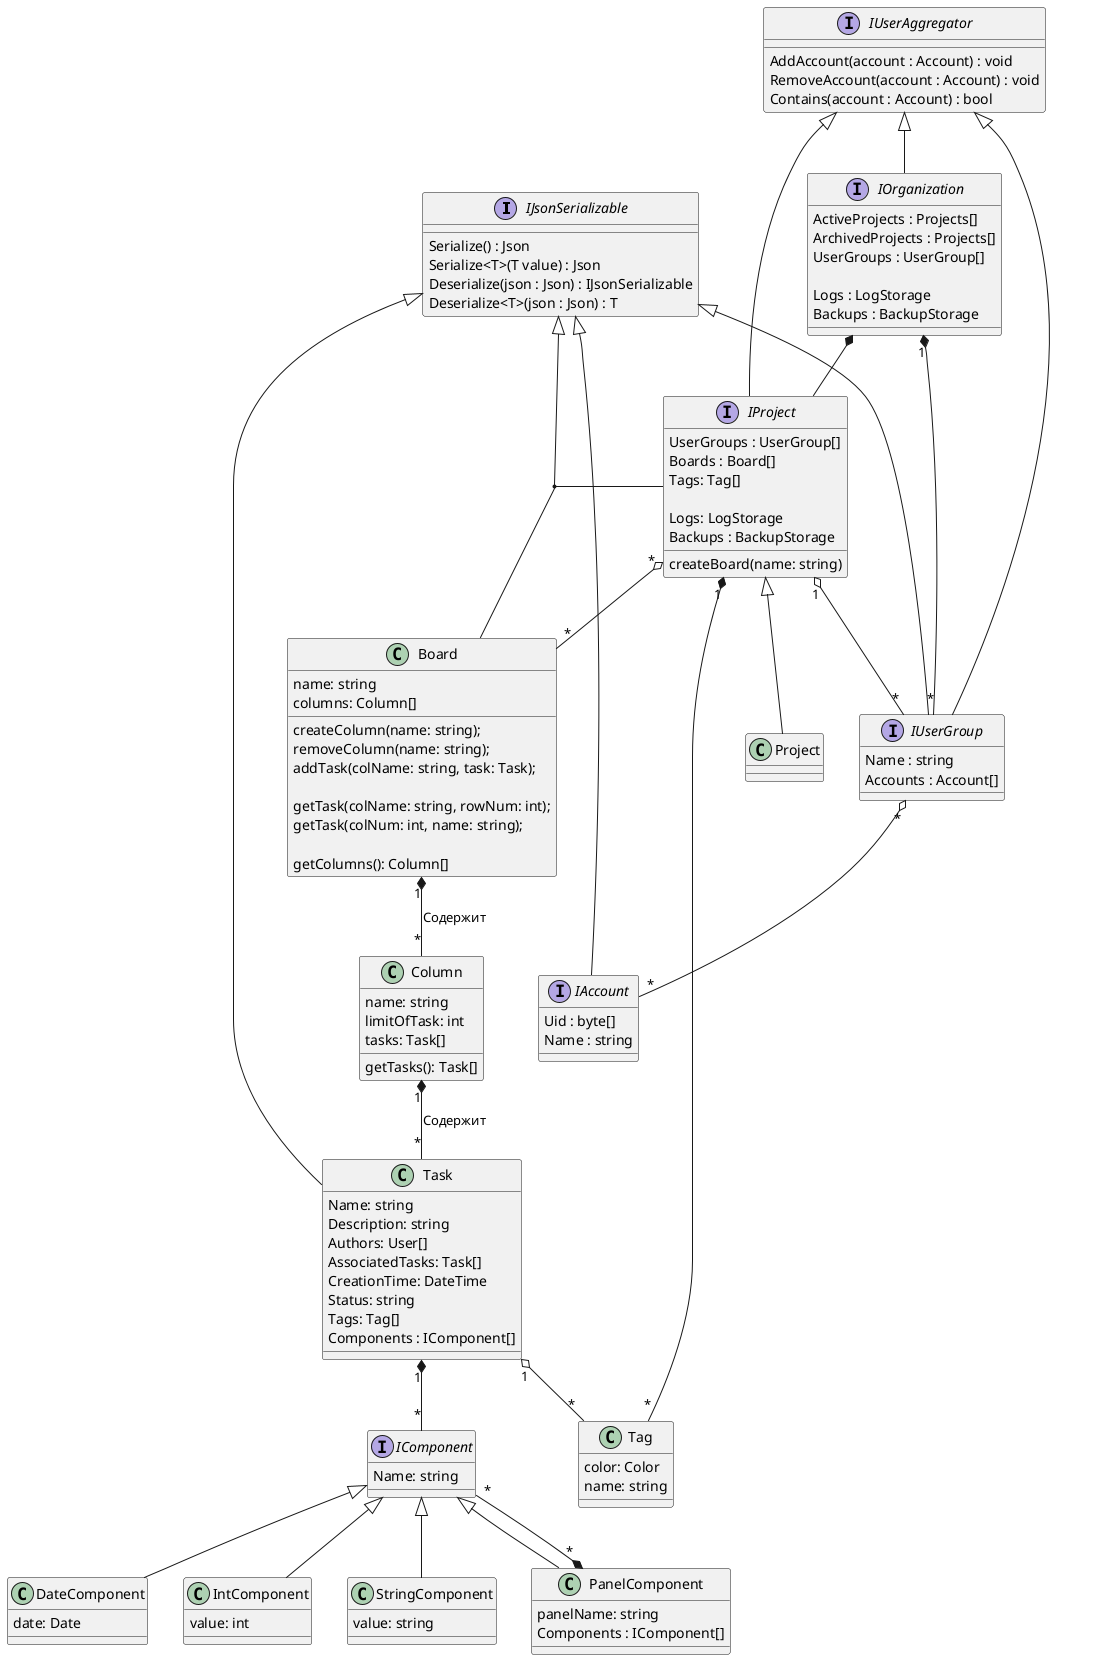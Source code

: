 @startumlProject


interface IJsonSerializable {
    Serialize() : Json
    Serialize<T>(T value) : Json
    Deserialize(json : Json) : IJsonSerializable
    Deserialize<T>(json : Json) : T
}

interface IUserAggregator {
    AddAccount(account : Account) : void
    RemoveAccount(account : Account) : void
    Contains(account : Account) : bool
}

'''''''''''''''''''''''''''''''''''''''''''''''''''''''''''''''''''''''' ACCOUNTS

interface IUserGroup {
    Name : string
    Accounts : Account[]
}
IJsonSerializable <|-- IUserGroup
IUserAggregator <|-- IUserGroup
IOrganization "1" *-- "*" IUserGroup
IProject "1" o-- "*" IUserGroup

interface IAccount {
    Uid : byte[]    
    Name : string
}
IJsonSerializable <|-- IAccount
IUserGroup "*" o-- "*" IAccount

'''''''''''''''''''''''''''''''''''''''''''''''''''''''''''''''''''''''' ORGANIZATION

interface IOrganization {
    ActiveProjects : Projects[]
    ArchivedProjects : Projects[]
    UserGroups : UserGroup[]
     
    Logs : LogStorage
    Backups : BackupStorage
}
'IJsonSerializable <|-- IOrganization
'(IJsonSerializable, Board) - IOrganization
IUserAggregator <|-- IOrganization

'''''''''''''''''''''''''''''''''''''''''''''''''''''''''''''''''''''''' PROJECT

interface IProject 
{
    UserGroups : UserGroup[]
    Boards : Board[]
    Tags: Tag[]

    Logs: LogStorage
    Backups : BackupStorage

    createBoard(name: string)
}
'IJsonSerializable <|-- IProject 
IUserAggregator <|-- IProject
IOrganization *-- IProject

class Project
{

}
IProject <|-- Project

'''''''''''''''''''''''''''''''''''''''''''''''''''''''''''''''''''''''' BOARD

class Board
{
    name: string
    columns: Column[]

    createColumn(name: string);
    removeColumn(name: string);
    addTask(colName: string, task: Task);

    ''''''''''''''' ????
    getTask(colName: string, rowNum: int); 
    getTask(colNum: int, name: string);
    '''''''''''''''

    getColumns(): Column[]
}
IProject "*" o-- "*" Board
IJsonSerializable <|-- Board
(IJsonSerializable, Board) - IProject

'''''''''''''''''''''''''''''

class Column
{
    name: string
    limitOfTask: int
    tasks: Task[]

    getTasks(): Task[]
}

'''''''''''''''''''''''''''''

class Task
{
    Name: string
    Description: string
    Authors: User[]
    AssociatedTasks: Task[]
    CreationTime: DateTime
    Status: string
    Tags: Tag[]
    Components : IComponent[]
}

Task "1" *-- "*" IComponent
IJsonSerializable <|-- Task

'''''''''''''''''''''''''''''

interface IComponent
{
    Name: string
}

class DateComponent
{
    date: Date
}

class IntComponent
{
    value: int
}

class StringComponent
{
    value: string
}

class PanelComponent
{
    panelName: string
    Components : IComponent[]
}

IComponent <|-- DateComponent
IComponent <|-- IntComponent
IComponent <|-- StringComponent
IComponent <|-- PanelComponent
PanelComponent "*" *-- "*" IComponent

'''''''''''''''''''''''''''''```

class Tag
{
    color: Color
    name: string
}
IProject "1" *-- "*" Tag

Board "1" *-- "*" Column : Содержит
Column "1" *-- "*" Task : Содержит
Task "1" o-- "*" Tag

@enduml